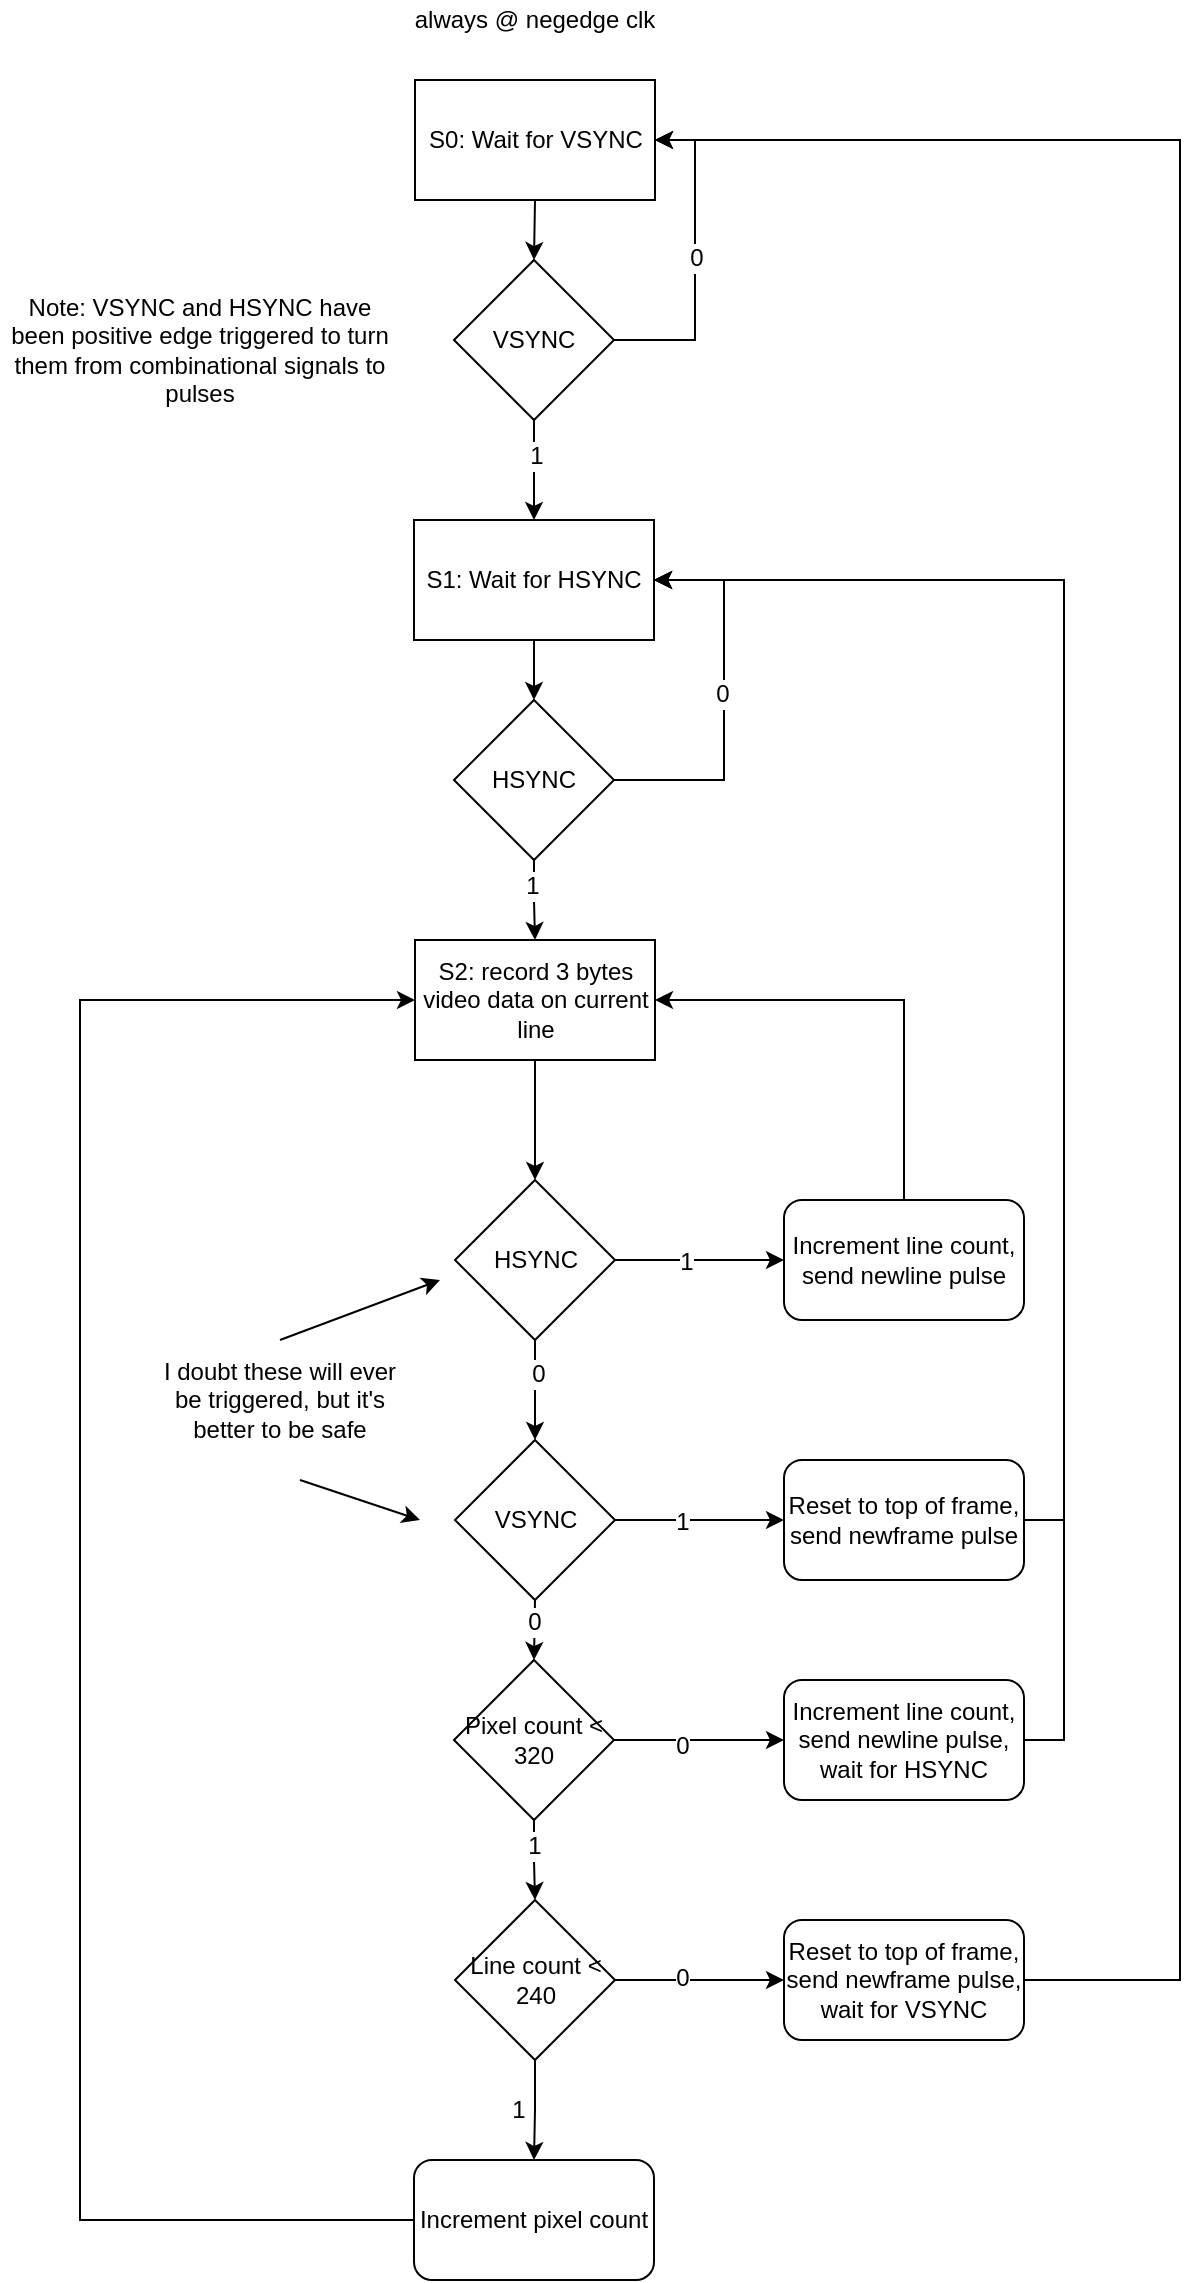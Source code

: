 <mxfile version="12.7.4" type="device"><diagram id="Yas2ixZI_BGZK6t05TY4" name="Page-1"><mxGraphModel dx="1182" dy="764" grid="1" gridSize="10" guides="1" tooltips="1" connect="1" arrows="1" fold="1" page="1" pageScale="1" pageWidth="850" pageHeight="1100" math="0" shadow="0"><root><mxCell id="0"/><mxCell id="1" parent="0"/><mxCell id="rdNXSqH0Kk6zESjFvjP8-17" style="edgeStyle=orthogonalEdgeStyle;rounded=0;orthogonalLoop=1;jettySize=auto;html=1;exitX=0.5;exitY=1;exitDx=0;exitDy=0;entryX=0.5;entryY=0;entryDx=0;entryDy=0;" edge="1" parent="1" source="rdNXSqH0Kk6zESjFvjP8-1" target="rdNXSqH0Kk6zESjFvjP8-16"><mxGeometry relative="1" as="geometry"/></mxCell><mxCell id="rdNXSqH0Kk6zESjFvjP8-1" value="S0: Wait for VSYNC" style="rounded=0;whiteSpace=wrap;html=1;" vertex="1" parent="1"><mxGeometry x="227.5" y="90" width="120" height="60" as="geometry"/></mxCell><mxCell id="rdNXSqH0Kk6zESjFvjP8-22" style="edgeStyle=orthogonalEdgeStyle;rounded=0;orthogonalLoop=1;jettySize=auto;html=1;exitX=0.5;exitY=1;exitDx=0;exitDy=0;entryX=0.5;entryY=0;entryDx=0;entryDy=0;" edge="1" parent="1" source="rdNXSqH0Kk6zESjFvjP8-4" target="rdNXSqH0Kk6zESjFvjP8-21"><mxGeometry relative="1" as="geometry"/></mxCell><mxCell id="rdNXSqH0Kk6zESjFvjP8-4" value="S1: Wait for HSYNC" style="rounded=0;whiteSpace=wrap;html=1;" vertex="1" parent="1"><mxGeometry x="227" y="310" width="120" height="60" as="geometry"/></mxCell><mxCell id="rdNXSqH0Kk6zESjFvjP8-42" style="edgeStyle=orthogonalEdgeStyle;rounded=0;orthogonalLoop=1;jettySize=auto;html=1;entryX=0.5;entryY=0;entryDx=0;entryDy=0;exitX=0.5;exitY=1;exitDx=0;exitDy=0;" edge="1" parent="1" source="rdNXSqH0Kk6zESjFvjP8-9" target="rdNXSqH0Kk6zESjFvjP8-41"><mxGeometry relative="1" as="geometry"><mxPoint x="292" y="480" as="sourcePoint"/></mxGeometry></mxCell><mxCell id="rdNXSqH0Kk6zESjFvjP8-9" value="S2: record 3 bytes video data on current line" style="rounded=0;whiteSpace=wrap;html=1;" vertex="1" parent="1"><mxGeometry x="227.5" y="520" width="120" height="60" as="geometry"/></mxCell><mxCell id="rdNXSqH0Kk6zESjFvjP8-13" value="&lt;div&gt;always @ negedge clk&lt;/div&gt;" style="text;html=1;strokeColor=none;fillColor=none;align=center;verticalAlign=middle;whiteSpace=wrap;rounded=0;" vertex="1" parent="1"><mxGeometry x="190" y="50" width="195" height="20" as="geometry"/></mxCell><mxCell id="rdNXSqH0Kk6zESjFvjP8-18" style="edgeStyle=orthogonalEdgeStyle;rounded=0;orthogonalLoop=1;jettySize=auto;html=1;exitX=1;exitY=0.5;exitDx=0;exitDy=0;entryX=1;entryY=0.5;entryDx=0;entryDy=0;" edge="1" parent="1" source="rdNXSqH0Kk6zESjFvjP8-16" target="rdNXSqH0Kk6zESjFvjP8-1"><mxGeometry relative="1" as="geometry"/></mxCell><mxCell id="rdNXSqH0Kk6zESjFvjP8-19" value="0" style="text;html=1;align=center;verticalAlign=middle;resizable=0;points=[];labelBackgroundColor=#ffffff;" vertex="1" connectable="0" parent="rdNXSqH0Kk6zESjFvjP8-18"><mxGeometry x="0.017" relative="1" as="geometry"><mxPoint as="offset"/></mxGeometry></mxCell><mxCell id="rdNXSqH0Kk6zESjFvjP8-20" style="edgeStyle=orthogonalEdgeStyle;rounded=0;orthogonalLoop=1;jettySize=auto;html=1;exitX=0.5;exitY=1;exitDx=0;exitDy=0;entryX=0.5;entryY=0;entryDx=0;entryDy=0;" edge="1" parent="1" source="rdNXSqH0Kk6zESjFvjP8-16" target="rdNXSqH0Kk6zESjFvjP8-4"><mxGeometry relative="1" as="geometry"/></mxCell><mxCell id="rdNXSqH0Kk6zESjFvjP8-39" value="1" style="text;html=1;align=center;verticalAlign=middle;resizable=0;points=[];labelBackgroundColor=#ffffff;" vertex="1" connectable="0" parent="rdNXSqH0Kk6zESjFvjP8-20"><mxGeometry x="-0.293" y="1" relative="1" as="geometry"><mxPoint as="offset"/></mxGeometry></mxCell><mxCell id="rdNXSqH0Kk6zESjFvjP8-16" value="VSYNC" style="rhombus;whiteSpace=wrap;html=1;" vertex="1" parent="1"><mxGeometry x="247" y="180" width="80" height="80" as="geometry"/></mxCell><mxCell id="rdNXSqH0Kk6zESjFvjP8-23" style="edgeStyle=orthogonalEdgeStyle;rounded=0;orthogonalLoop=1;jettySize=auto;html=1;exitX=0.5;exitY=1;exitDx=0;exitDy=0;entryX=0.5;entryY=0;entryDx=0;entryDy=0;" edge="1" parent="1" source="rdNXSqH0Kk6zESjFvjP8-21" target="rdNXSqH0Kk6zESjFvjP8-9"><mxGeometry relative="1" as="geometry"/></mxCell><mxCell id="rdNXSqH0Kk6zESjFvjP8-31" value="1" style="text;html=1;align=center;verticalAlign=middle;resizable=0;points=[];labelBackgroundColor=#ffffff;" vertex="1" connectable="0" parent="rdNXSqH0Kk6zESjFvjP8-23"><mxGeometry x="-0.358" y="-1" relative="1" as="geometry"><mxPoint as="offset"/></mxGeometry></mxCell><mxCell id="rdNXSqH0Kk6zESjFvjP8-29" style="edgeStyle=orthogonalEdgeStyle;rounded=0;orthogonalLoop=1;jettySize=auto;html=1;exitX=1;exitY=0.5;exitDx=0;exitDy=0;entryX=1;entryY=0.5;entryDx=0;entryDy=0;" edge="1" parent="1" source="rdNXSqH0Kk6zESjFvjP8-21" target="rdNXSqH0Kk6zESjFvjP8-4"><mxGeometry relative="1" as="geometry"><Array as="points"><mxPoint x="382" y="440"/><mxPoint x="382" y="340"/></Array></mxGeometry></mxCell><mxCell id="rdNXSqH0Kk6zESjFvjP8-32" value="0" style="text;html=1;align=center;verticalAlign=middle;resizable=0;points=[];labelBackgroundColor=#ffffff;" vertex="1" connectable="0" parent="rdNXSqH0Kk6zESjFvjP8-29"><mxGeometry x="0.03" y="1" relative="1" as="geometry"><mxPoint as="offset"/></mxGeometry></mxCell><mxCell id="rdNXSqH0Kk6zESjFvjP8-21" value="HSYNC" style="rhombus;whiteSpace=wrap;html=1;" vertex="1" parent="1"><mxGeometry x="247" y="400" width="80" height="80" as="geometry"/></mxCell><mxCell id="rdNXSqH0Kk6zESjFvjP8-44" style="edgeStyle=orthogonalEdgeStyle;rounded=0;orthogonalLoop=1;jettySize=auto;html=1;exitX=1;exitY=0.5;exitDx=0;exitDy=0;entryX=0;entryY=0.5;entryDx=0;entryDy=0;" edge="1" parent="1" source="rdNXSqH0Kk6zESjFvjP8-41" target="rdNXSqH0Kk6zESjFvjP8-43"><mxGeometry relative="1" as="geometry"/></mxCell><mxCell id="rdNXSqH0Kk6zESjFvjP8-46" value="1" style="text;html=1;align=center;verticalAlign=middle;resizable=0;points=[];labelBackgroundColor=#ffffff;" vertex="1" connectable="0" parent="rdNXSqH0Kk6zESjFvjP8-44"><mxGeometry x="-0.164" y="-1" relative="1" as="geometry"><mxPoint as="offset"/></mxGeometry></mxCell><mxCell id="rdNXSqH0Kk6zESjFvjP8-48" style="edgeStyle=orthogonalEdgeStyle;rounded=0;orthogonalLoop=1;jettySize=auto;html=1;exitX=0.5;exitY=1;exitDx=0;exitDy=0;entryX=0.5;entryY=0;entryDx=0;entryDy=0;" edge="1" parent="1" source="rdNXSqH0Kk6zESjFvjP8-41" target="rdNXSqH0Kk6zESjFvjP8-47"><mxGeometry relative="1" as="geometry"/></mxCell><mxCell id="rdNXSqH0Kk6zESjFvjP8-49" value="0" style="text;html=1;align=center;verticalAlign=middle;resizable=0;points=[];labelBackgroundColor=#ffffff;" vertex="1" connectable="0" parent="rdNXSqH0Kk6zESjFvjP8-48"><mxGeometry x="-0.322" y="1" relative="1" as="geometry"><mxPoint as="offset"/></mxGeometry></mxCell><mxCell id="rdNXSqH0Kk6zESjFvjP8-41" value="HSYNC" style="rhombus;whiteSpace=wrap;html=1;rounded=0;" vertex="1" parent="1"><mxGeometry x="247.5" y="640" width="80" height="80" as="geometry"/></mxCell><mxCell id="rdNXSqH0Kk6zESjFvjP8-45" style="edgeStyle=orthogonalEdgeStyle;rounded=0;orthogonalLoop=1;jettySize=auto;html=1;exitX=0.5;exitY=0;exitDx=0;exitDy=0;entryX=1;entryY=0.5;entryDx=0;entryDy=0;" edge="1" parent="1" source="rdNXSqH0Kk6zESjFvjP8-43" target="rdNXSqH0Kk6zESjFvjP8-9"><mxGeometry relative="1" as="geometry"/></mxCell><mxCell id="rdNXSqH0Kk6zESjFvjP8-43" value="Increment line count, send newline pulse" style="rounded=1;whiteSpace=wrap;html=1;" vertex="1" parent="1"><mxGeometry x="412" y="650" width="120" height="60" as="geometry"/></mxCell><mxCell id="rdNXSqH0Kk6zESjFvjP8-51" style="edgeStyle=orthogonalEdgeStyle;rounded=0;orthogonalLoop=1;jettySize=auto;html=1;exitX=1;exitY=0.5;exitDx=0;exitDy=0;entryX=0;entryY=0.5;entryDx=0;entryDy=0;" edge="1" parent="1" source="rdNXSqH0Kk6zESjFvjP8-47" target="rdNXSqH0Kk6zESjFvjP8-50"><mxGeometry relative="1" as="geometry"/></mxCell><mxCell id="rdNXSqH0Kk6zESjFvjP8-53" value="1" style="text;html=1;align=center;verticalAlign=middle;resizable=0;points=[];labelBackgroundColor=#ffffff;" vertex="1" connectable="0" parent="rdNXSqH0Kk6zESjFvjP8-51"><mxGeometry x="-0.211" y="-1" relative="1" as="geometry"><mxPoint as="offset"/></mxGeometry></mxCell><mxCell id="rdNXSqH0Kk6zESjFvjP8-66" style="edgeStyle=orthogonalEdgeStyle;rounded=0;orthogonalLoop=1;jettySize=auto;html=1;exitX=0.5;exitY=1;exitDx=0;exitDy=0;entryX=0.5;entryY=0;entryDx=0;entryDy=0;" edge="1" parent="1" source="rdNXSqH0Kk6zESjFvjP8-47" target="rdNXSqH0Kk6zESjFvjP8-64"><mxGeometry relative="1" as="geometry"/></mxCell><mxCell id="rdNXSqH0Kk6zESjFvjP8-69" value="0" style="text;html=1;align=center;verticalAlign=middle;resizable=0;points=[];labelBackgroundColor=#ffffff;" vertex="1" connectable="0" parent="rdNXSqH0Kk6zESjFvjP8-66"><mxGeometry x="-0.286" relative="1" as="geometry"><mxPoint as="offset"/></mxGeometry></mxCell><mxCell id="rdNXSqH0Kk6zESjFvjP8-47" value="VSYNC" style="rhombus;whiteSpace=wrap;html=1;rounded=0;" vertex="1" parent="1"><mxGeometry x="247.5" y="770" width="80" height="80" as="geometry"/></mxCell><mxCell id="rdNXSqH0Kk6zESjFvjP8-54" style="edgeStyle=orthogonalEdgeStyle;rounded=0;orthogonalLoop=1;jettySize=auto;html=1;exitX=1;exitY=0.5;exitDx=0;exitDy=0;entryX=1;entryY=0.5;entryDx=0;entryDy=0;" edge="1" parent="1" source="rdNXSqH0Kk6zESjFvjP8-50" target="rdNXSqH0Kk6zESjFvjP8-4"><mxGeometry relative="1" as="geometry"/></mxCell><mxCell id="rdNXSqH0Kk6zESjFvjP8-50" value="Reset to top of frame, send newframe pulse" style="rounded=1;whiteSpace=wrap;html=1;" vertex="1" parent="1"><mxGeometry x="412" y="780" width="120" height="60" as="geometry"/></mxCell><mxCell id="rdNXSqH0Kk6zESjFvjP8-58" style="edgeStyle=orthogonalEdgeStyle;rounded=0;orthogonalLoop=1;jettySize=auto;html=1;exitX=0;exitY=0.5;exitDx=0;exitDy=0;entryX=0;entryY=0.5;entryDx=0;entryDy=0;" edge="1" parent="1" source="rdNXSqH0Kk6zESjFvjP8-55" target="rdNXSqH0Kk6zESjFvjP8-9"><mxGeometry relative="1" as="geometry"><Array as="points"><mxPoint x="60" y="1160"/><mxPoint x="60" y="550"/></Array></mxGeometry></mxCell><mxCell id="rdNXSqH0Kk6zESjFvjP8-55" value="Increment pixel count" style="rounded=1;whiteSpace=wrap;html=1;" vertex="1" parent="1"><mxGeometry x="227" y="1130" width="120" height="60" as="geometry"/></mxCell><mxCell id="rdNXSqH0Kk6zESjFvjP8-67" style="edgeStyle=orthogonalEdgeStyle;rounded=0;orthogonalLoop=1;jettySize=auto;html=1;exitX=0.5;exitY=1;exitDx=0;exitDy=0;entryX=0.5;entryY=0;entryDx=0;entryDy=0;" edge="1" parent="1" source="rdNXSqH0Kk6zESjFvjP8-64" target="rdNXSqH0Kk6zESjFvjP8-65"><mxGeometry relative="1" as="geometry"/></mxCell><mxCell id="rdNXSqH0Kk6zESjFvjP8-70" value="1" style="text;html=1;align=center;verticalAlign=middle;resizable=0;points=[];labelBackgroundColor=#ffffff;" vertex="1" connectable="0" parent="rdNXSqH0Kk6zESjFvjP8-67"><mxGeometry x="-0.352" relative="1" as="geometry"><mxPoint as="offset"/></mxGeometry></mxCell><mxCell id="rdNXSqH0Kk6zESjFvjP8-74" style="edgeStyle=orthogonalEdgeStyle;rounded=0;orthogonalLoop=1;jettySize=auto;html=1;exitX=1;exitY=0.5;exitDx=0;exitDy=0;entryX=0;entryY=0.5;entryDx=0;entryDy=0;" edge="1" parent="1" source="rdNXSqH0Kk6zESjFvjP8-64" target="rdNXSqH0Kk6zESjFvjP8-72"><mxGeometry relative="1" as="geometry"/></mxCell><mxCell id="rdNXSqH0Kk6zESjFvjP8-76" value="0" style="text;html=1;align=center;verticalAlign=middle;resizable=0;points=[];labelBackgroundColor=#ffffff;" vertex="1" connectable="0" parent="rdNXSqH0Kk6zESjFvjP8-74"><mxGeometry x="-0.204" y="-3" relative="1" as="geometry"><mxPoint as="offset"/></mxGeometry></mxCell><mxCell id="rdNXSqH0Kk6zESjFvjP8-64" value="Pixel count &amp;lt; 320" style="rhombus;whiteSpace=wrap;html=1;rounded=0;" vertex="1" parent="1"><mxGeometry x="247" y="880" width="80" height="80" as="geometry"/></mxCell><mxCell id="rdNXSqH0Kk6zESjFvjP8-68" style="edgeStyle=orthogonalEdgeStyle;rounded=0;orthogonalLoop=1;jettySize=auto;html=1;exitX=0.5;exitY=1;exitDx=0;exitDy=0;entryX=0.5;entryY=0;entryDx=0;entryDy=0;" edge="1" parent="1" source="rdNXSqH0Kk6zESjFvjP8-65" target="rdNXSqH0Kk6zESjFvjP8-55"><mxGeometry relative="1" as="geometry"/></mxCell><mxCell id="rdNXSqH0Kk6zESjFvjP8-71" value="1" style="text;html=1;align=center;verticalAlign=middle;resizable=0;points=[];labelBackgroundColor=#ffffff;" vertex="1" connectable="0" parent="rdNXSqH0Kk6zESjFvjP8-68"><mxGeometry x="0.001" y="-8" relative="1" as="geometry"><mxPoint as="offset"/></mxGeometry></mxCell><mxCell id="rdNXSqH0Kk6zESjFvjP8-75" style="edgeStyle=orthogonalEdgeStyle;rounded=0;orthogonalLoop=1;jettySize=auto;html=1;exitX=1;exitY=0.5;exitDx=0;exitDy=0;entryX=0;entryY=0.5;entryDx=0;entryDy=0;" edge="1" parent="1" source="rdNXSqH0Kk6zESjFvjP8-65" target="rdNXSqH0Kk6zESjFvjP8-73"><mxGeometry relative="1" as="geometry"><Array as="points"><mxPoint x="360" y="1040"/><mxPoint x="360" y="1040"/></Array></mxGeometry></mxCell><mxCell id="rdNXSqH0Kk6zESjFvjP8-77" value="0" style="text;html=1;align=center;verticalAlign=middle;resizable=0;points=[];labelBackgroundColor=#ffffff;" vertex="1" connectable="0" parent="rdNXSqH0Kk6zESjFvjP8-75"><mxGeometry x="-0.211" y="1" relative="1" as="geometry"><mxPoint as="offset"/></mxGeometry></mxCell><mxCell id="rdNXSqH0Kk6zESjFvjP8-65" value="Line count &amp;lt; 240" style="rhombus;whiteSpace=wrap;html=1;rounded=0;" vertex="1" parent="1"><mxGeometry x="247.5" y="1000" width="80" height="80" as="geometry"/></mxCell><mxCell id="rdNXSqH0Kk6zESjFvjP8-78" style="edgeStyle=orthogonalEdgeStyle;rounded=0;orthogonalLoop=1;jettySize=auto;html=1;exitX=1;exitY=0.5;exitDx=0;exitDy=0;entryX=1;entryY=0.5;entryDx=0;entryDy=0;" edge="1" parent="1" source="rdNXSqH0Kk6zESjFvjP8-72" target="rdNXSqH0Kk6zESjFvjP8-4"><mxGeometry relative="1" as="geometry"/></mxCell><mxCell id="rdNXSqH0Kk6zESjFvjP8-72" value="Increment line count, send newline pulse, wait for HSYNC" style="rounded=1;whiteSpace=wrap;html=1;" vertex="1" parent="1"><mxGeometry x="412" y="890" width="120" height="60" as="geometry"/></mxCell><mxCell id="rdNXSqH0Kk6zESjFvjP8-79" style="edgeStyle=orthogonalEdgeStyle;rounded=0;orthogonalLoop=1;jettySize=auto;html=1;exitX=1;exitY=0.5;exitDx=0;exitDy=0;entryX=1;entryY=0.5;entryDx=0;entryDy=0;" edge="1" parent="1" source="rdNXSqH0Kk6zESjFvjP8-73" target="rdNXSqH0Kk6zESjFvjP8-1"><mxGeometry relative="1" as="geometry"><Array as="points"><mxPoint x="610" y="1040"/><mxPoint x="610" y="120"/></Array></mxGeometry></mxCell><mxCell id="rdNXSqH0Kk6zESjFvjP8-73" value="&lt;div&gt;Reset to top of frame, send newframe pulse,&lt;/div&gt;&lt;div&gt;wait for VSYNC&lt;br&gt;&lt;/div&gt;" style="rounded=1;whiteSpace=wrap;html=1;" vertex="1" parent="1"><mxGeometry x="412" y="1010" width="120" height="60" as="geometry"/></mxCell><mxCell id="rdNXSqH0Kk6zESjFvjP8-83" value="I doubt these will ever be triggered, but it's better to be safe" style="text;html=1;strokeColor=none;fillColor=none;align=center;verticalAlign=middle;whiteSpace=wrap;rounded=0;" vertex="1" parent="1"><mxGeometry x="100" y="740" width="120" height="20" as="geometry"/></mxCell><mxCell id="rdNXSqH0Kk6zESjFvjP8-84" value="" style="endArrow=classic;html=1;" edge="1" parent="1"><mxGeometry width="50" height="50" relative="1" as="geometry"><mxPoint x="160" y="720" as="sourcePoint"/><mxPoint x="240" y="690" as="targetPoint"/></mxGeometry></mxCell><mxCell id="rdNXSqH0Kk6zESjFvjP8-86" value="" style="endArrow=classic;html=1;" edge="1" parent="1"><mxGeometry width="50" height="50" relative="1" as="geometry"><mxPoint x="170" y="790" as="sourcePoint"/><mxPoint x="230" y="810" as="targetPoint"/></mxGeometry></mxCell><mxCell id="rdNXSqH0Kk6zESjFvjP8-87" value="Note: VSYNC and HSYNC have been positive edge triggered to turn them from combinational signals to pulses" style="text;html=1;strokeColor=none;fillColor=none;align=center;verticalAlign=middle;whiteSpace=wrap;rounded=0;" vertex="1" parent="1"><mxGeometry x="20" y="190" width="200" height="70" as="geometry"/></mxCell></root></mxGraphModel></diagram></mxfile>